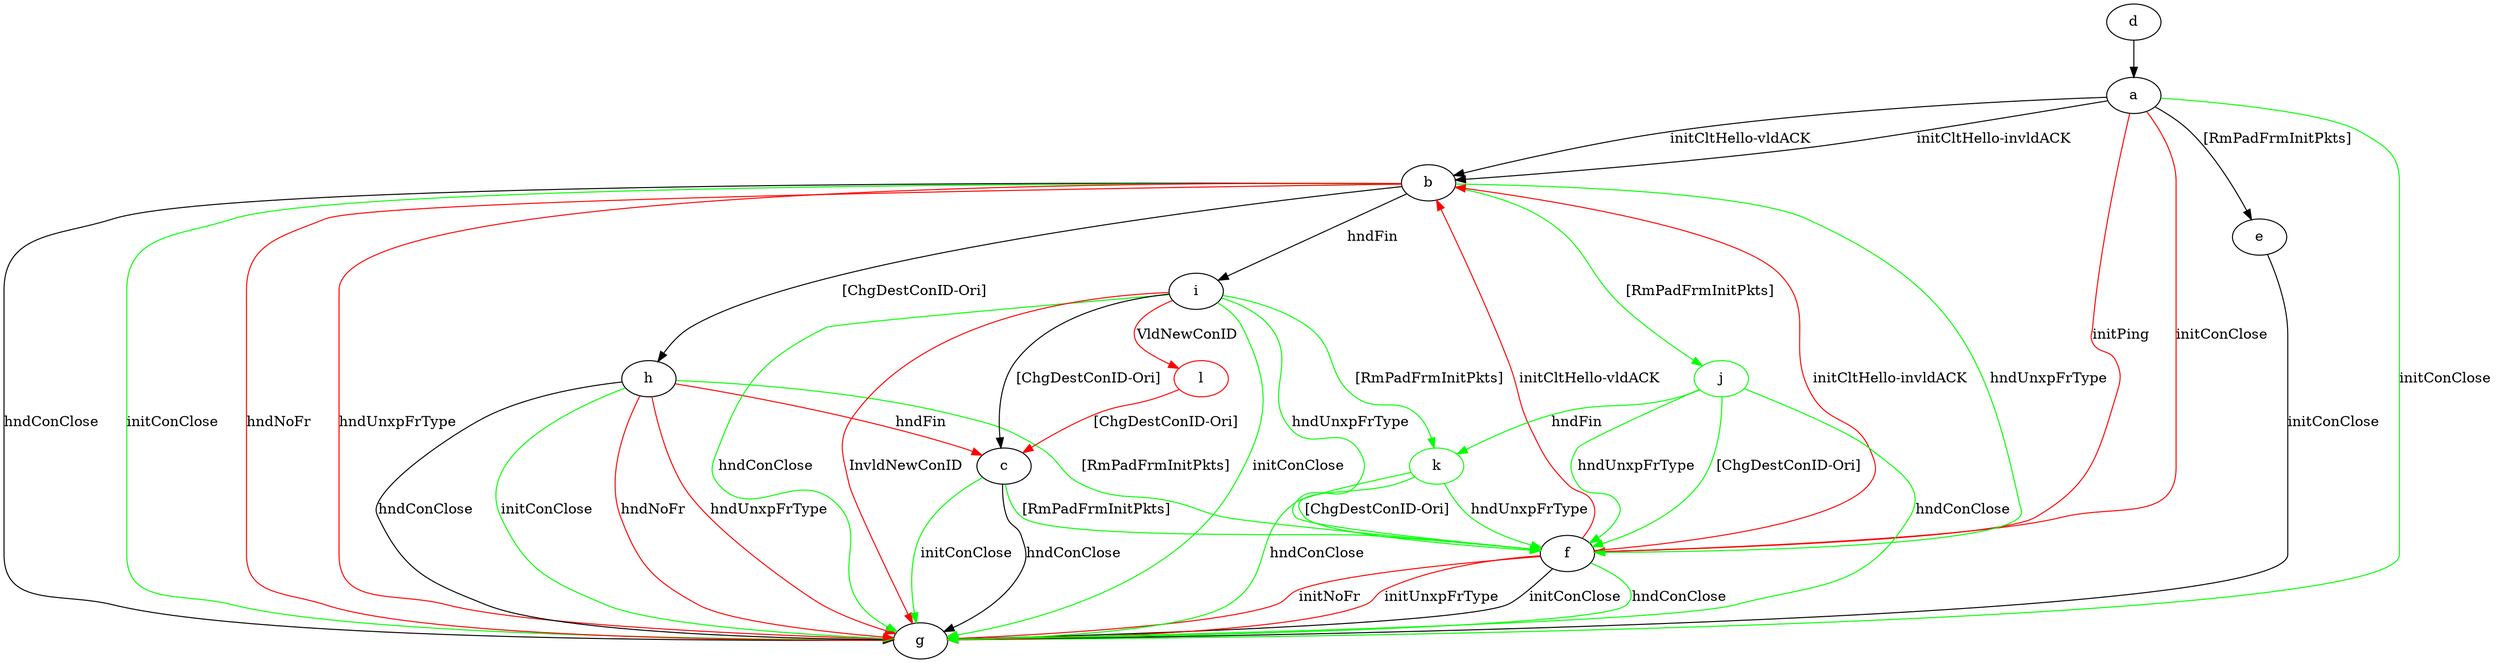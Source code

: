 digraph "" {
	a -> b	[key=0,
		label="initCltHello-vldACK "];
	a -> b	[key=1,
		label="initCltHello-invldACK "];
	a -> e	[key=0,
		label="[RmPadFrmInitPkts] "];
	a -> f	[key=0,
		color=red,
		label="initPing "];
	a -> f	[key=1,
		color=red,
		label="initConClose "];
	a -> g	[key=0,
		color=green,
		label="initConClose "];
	b -> f	[key=0,
		color=green,
		label="hndUnxpFrType "];
	b -> g	[key=0,
		label="hndConClose "];
	b -> g	[key=1,
		color=green,
		label="initConClose "];
	b -> g	[key=2,
		color=red,
		label="hndNoFr "];
	b -> g	[key=3,
		color=red,
		label="hndUnxpFrType "];
	b -> h	[key=0,
		label="[ChgDestConID-Ori] "];
	b -> i	[key=0,
		label="hndFin "];
	j	[color=green];
	b -> j	[key=0,
		color=green,
		label="[RmPadFrmInitPkts] "];
	c -> f	[key=0,
		color=green,
		label="[RmPadFrmInitPkts] "];
	c -> g	[key=0,
		label="hndConClose "];
	c -> g	[key=1,
		color=green,
		label="initConClose "];
	d -> a	[key=0];
	e -> g	[key=0,
		label="initConClose "];
	f -> b	[key=0,
		color=red,
		label="initCltHello-vldACK "];
	f -> b	[key=1,
		color=red,
		label="initCltHello-invldACK "];
	f -> g	[key=0,
		label="initConClose "];
	f -> g	[key=1,
		color=green,
		label="hndConClose "];
	f -> g	[key=2,
		color=red,
		label="initNoFr "];
	f -> g	[key=3,
		color=red,
		label="initUnxpFrType "];
	h -> c	[key=0,
		color=red,
		label="hndFin "];
	h -> f	[key=0,
		color=green,
		label="[RmPadFrmInitPkts] "];
	h -> g	[key=0,
		label="hndConClose "];
	h -> g	[key=1,
		color=green,
		label="initConClose "];
	h -> g	[key=2,
		color=red,
		label="hndNoFr "];
	h -> g	[key=3,
		color=red,
		label="hndUnxpFrType "];
	i -> c	[key=0,
		label="[ChgDestConID-Ori] "];
	i -> f	[key=0,
		color=green,
		label="hndUnxpFrType "];
	i -> g	[key=0,
		color=green,
		label="initConClose "];
	i -> g	[key=1,
		color=green,
		label="hndConClose "];
	i -> g	[key=2,
		color=red,
		label="InvldNewConID "];
	k	[color=green];
	i -> k	[key=0,
		color=green,
		label="[RmPadFrmInitPkts] "];
	l	[color=red];
	i -> l	[key=0,
		color=red,
		label="VldNewConID "];
	j -> f	[key=0,
		color=green,
		label="hndUnxpFrType "];
	j -> f	[key=1,
		color=green,
		label="[ChgDestConID-Ori] "];
	j -> g	[key=0,
		color=green,
		label="hndConClose "];
	j -> k	[key=0,
		color=green,
		label="hndFin "];
	k -> f	[key=0,
		color=green,
		label="hndUnxpFrType "];
	k -> f	[key=1,
		color=green,
		label="[ChgDestConID-Ori] "];
	k -> g	[key=0,
		color=green,
		label="hndConClose "];
	l -> c	[key=0,
		color=red,
		label="[ChgDestConID-Ori] "];
}
